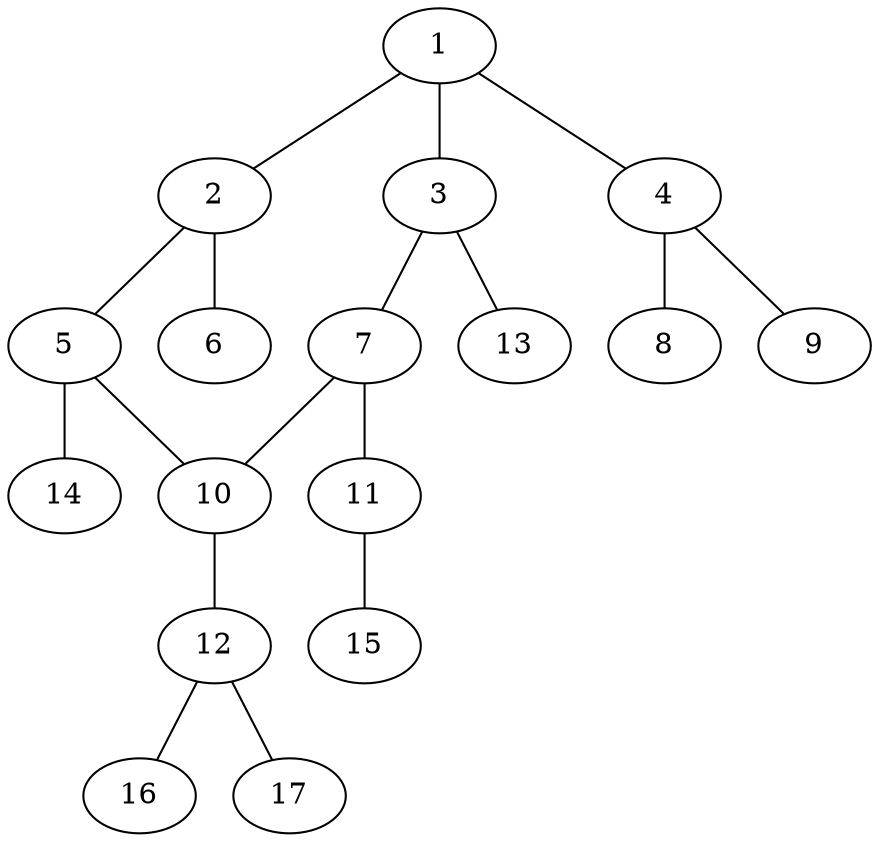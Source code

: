 graph molecule_2813 {
	1	 [chem=C];
	2	 [chem=C];
	1 -- 2	 [valence=1];
	3	 [chem=C];
	1 -- 3	 [valence=2];
	4	 [chem=N];
	1 -- 4	 [valence=1];
	5	 [chem=C];
	2 -- 5	 [valence=2];
	6	 [chem=Cl];
	2 -- 6	 [valence=1];
	7	 [chem=C];
	3 -- 7	 [valence=1];
	13	 [chem=H];
	3 -- 13	 [valence=1];
	8	 [chem=O];
	4 -- 8	 [valence=2];
	9	 [chem=O];
	4 -- 9	 [valence=1];
	10	 [chem=C];
	5 -- 10	 [valence=1];
	14	 [chem=H];
	5 -- 14	 [valence=1];
	7 -- 10	 [valence=2];
	11	 [chem=O];
	7 -- 11	 [valence=1];
	12	 [chem=N];
	10 -- 12	 [valence=1];
	15	 [chem=H];
	11 -- 15	 [valence=1];
	16	 [chem=H];
	12 -- 16	 [valence=1];
	17	 [chem=H];
	12 -- 17	 [valence=1];
}
